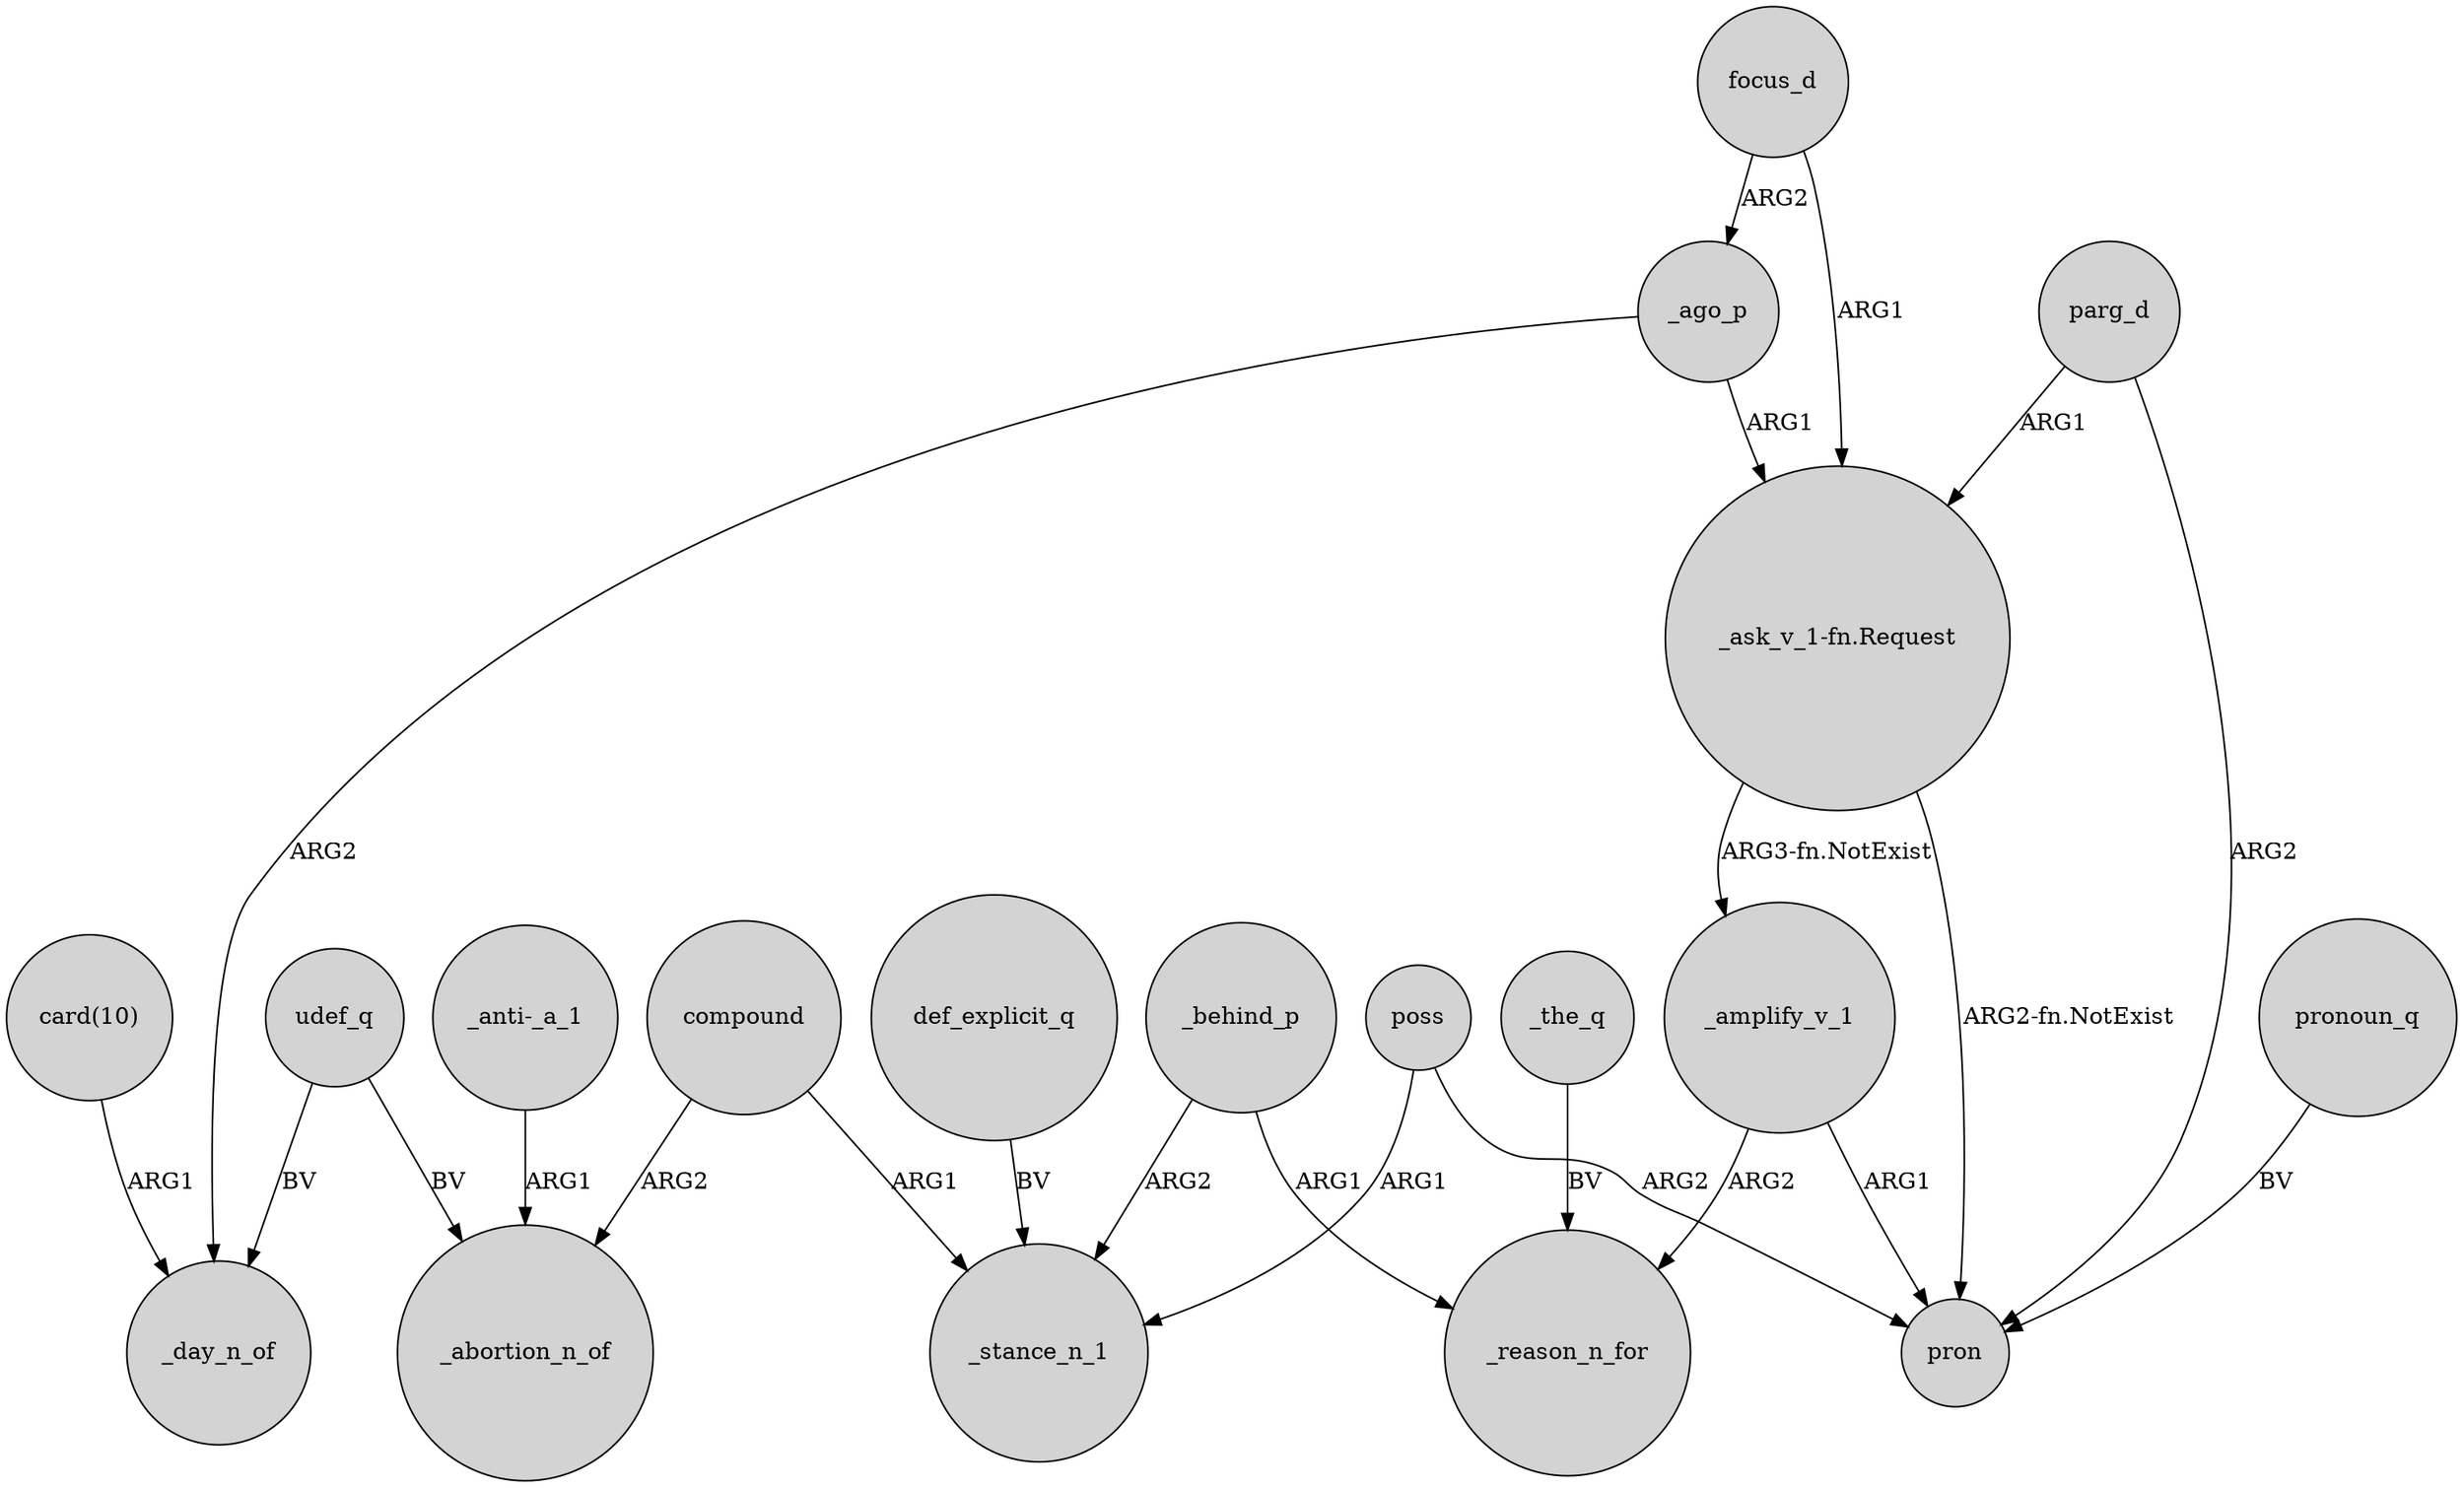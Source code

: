 digraph {
	node [shape=circle style=filled]
	_ago_p -> _day_n_of [label=ARG2]
	"_anti-_a_1" -> _abortion_n_of [label=ARG1]
	poss -> pron [label=ARG2]
	_behind_p -> _reason_n_for [label=ARG1]
	_amplify_v_1 -> _reason_n_for [label=ARG2]
	_amplify_v_1 -> pron [label=ARG1]
	parg_d -> "_ask_v_1-fn.Request" [label=ARG1]
	"_ask_v_1-fn.Request" -> _amplify_v_1 [label="ARG3-fn.NotExist"]
	compound -> _stance_n_1 [label=ARG1]
	"_ask_v_1-fn.Request" -> pron [label="ARG2-fn.NotExist"]
	udef_q -> _day_n_of [label=BV]
	parg_d -> pron [label=ARG2]
	def_explicit_q -> _stance_n_1 [label=BV]
	pronoun_q -> pron [label=BV]
	poss -> _stance_n_1 [label=ARG1]
	focus_d -> "_ask_v_1-fn.Request" [label=ARG1]
	_behind_p -> _stance_n_1 [label=ARG2]
	udef_q -> _abortion_n_of [label=BV]
	focus_d -> _ago_p [label=ARG2]
	"card(10)" -> _day_n_of [label=ARG1]
	_ago_p -> "_ask_v_1-fn.Request" [label=ARG1]
	_the_q -> _reason_n_for [label=BV]
	compound -> _abortion_n_of [label=ARG2]
}
